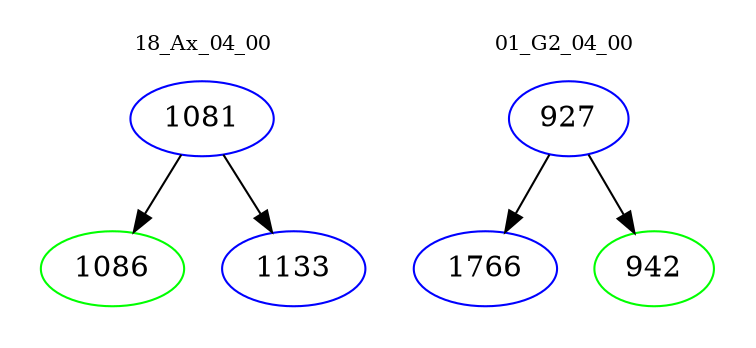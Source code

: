 digraph{
subgraph cluster_0 {
color = white
label = "18_Ax_04_00";
fontsize=10;
T0_1081 [label="1081", color="blue"]
T0_1081 -> T0_1086 [color="black"]
T0_1086 [label="1086", color="green"]
T0_1081 -> T0_1133 [color="black"]
T0_1133 [label="1133", color="blue"]
}
subgraph cluster_1 {
color = white
label = "01_G2_04_00";
fontsize=10;
T1_927 [label="927", color="blue"]
T1_927 -> T1_1766 [color="black"]
T1_1766 [label="1766", color="blue"]
T1_927 -> T1_942 [color="black"]
T1_942 [label="942", color="green"]
}
}
